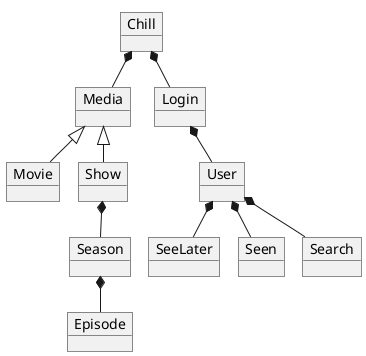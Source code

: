 @startuml
!pragma layout smetana

object Chill
object User
object SeeLater
object Seen
object Media
object Movie
object Show
object Season
object Episode
object Search
object Login

Chill *-- Login

Chill *-- Media
User *-- SeeLater
User *-- Seen

Media <|-- Movie
Media <|-- Show
Show *-- Season
Season *-- Episode

User *-- Search
Login *-- User

@enduml
